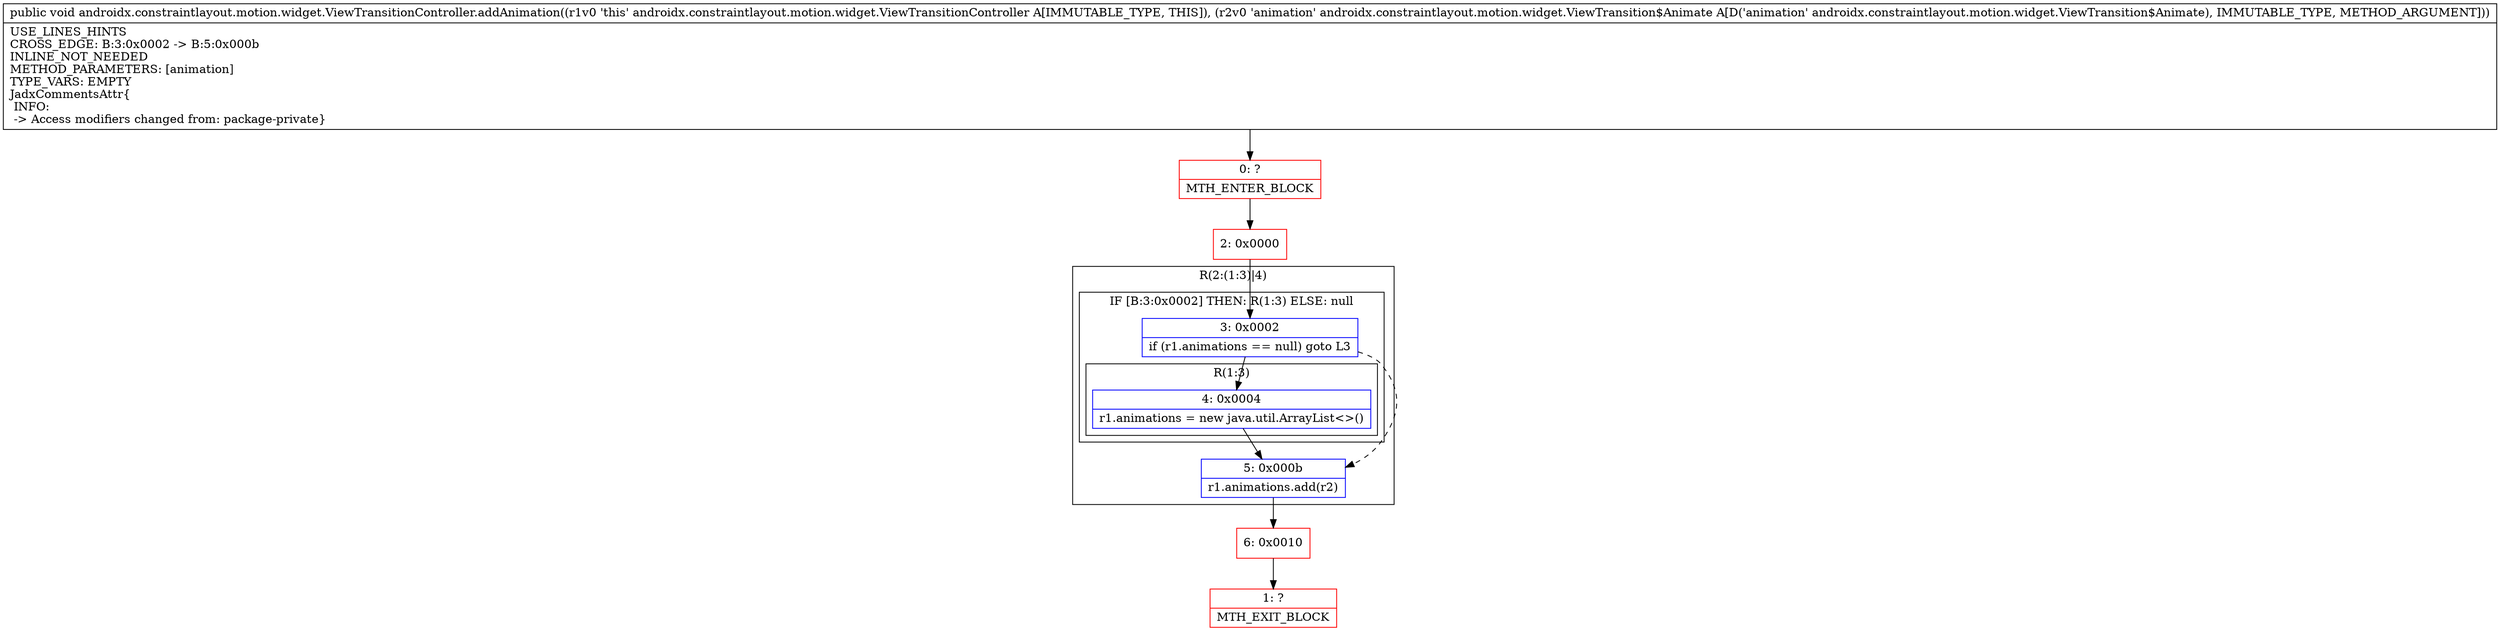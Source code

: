digraph "CFG forandroidx.constraintlayout.motion.widget.ViewTransitionController.addAnimation(Landroidx\/constraintlayout\/motion\/widget\/ViewTransition$Animate;)V" {
subgraph cluster_Region_1878284260 {
label = "R(2:(1:3)|4)";
node [shape=record,color=blue];
subgraph cluster_IfRegion_1139638982 {
label = "IF [B:3:0x0002] THEN: R(1:3) ELSE: null";
node [shape=record,color=blue];
Node_3 [shape=record,label="{3\:\ 0x0002|if (r1.animations == null) goto L3\l}"];
subgraph cluster_Region_35899350 {
label = "R(1:3)";
node [shape=record,color=blue];
Node_4 [shape=record,label="{4\:\ 0x0004|r1.animations = new java.util.ArrayList\<\>()\l}"];
}
}
Node_5 [shape=record,label="{5\:\ 0x000b|r1.animations.add(r2)\l}"];
}
Node_0 [shape=record,color=red,label="{0\:\ ?|MTH_ENTER_BLOCK\l}"];
Node_2 [shape=record,color=red,label="{2\:\ 0x0000}"];
Node_6 [shape=record,color=red,label="{6\:\ 0x0010}"];
Node_1 [shape=record,color=red,label="{1\:\ ?|MTH_EXIT_BLOCK\l}"];
MethodNode[shape=record,label="{public void androidx.constraintlayout.motion.widget.ViewTransitionController.addAnimation((r1v0 'this' androidx.constraintlayout.motion.widget.ViewTransitionController A[IMMUTABLE_TYPE, THIS]), (r2v0 'animation' androidx.constraintlayout.motion.widget.ViewTransition$Animate A[D('animation' androidx.constraintlayout.motion.widget.ViewTransition$Animate), IMMUTABLE_TYPE, METHOD_ARGUMENT]))  | USE_LINES_HINTS\lCROSS_EDGE: B:3:0x0002 \-\> B:5:0x000b\lINLINE_NOT_NEEDED\lMETHOD_PARAMETERS: [animation]\lTYPE_VARS: EMPTY\lJadxCommentsAttr\{\l INFO: \l \-\> Access modifiers changed from: package\-private\}\l}"];
MethodNode -> Node_0;Node_3 -> Node_4;
Node_3 -> Node_5[style=dashed];
Node_4 -> Node_5;
Node_5 -> Node_6;
Node_0 -> Node_2;
Node_2 -> Node_3;
Node_6 -> Node_1;
}


